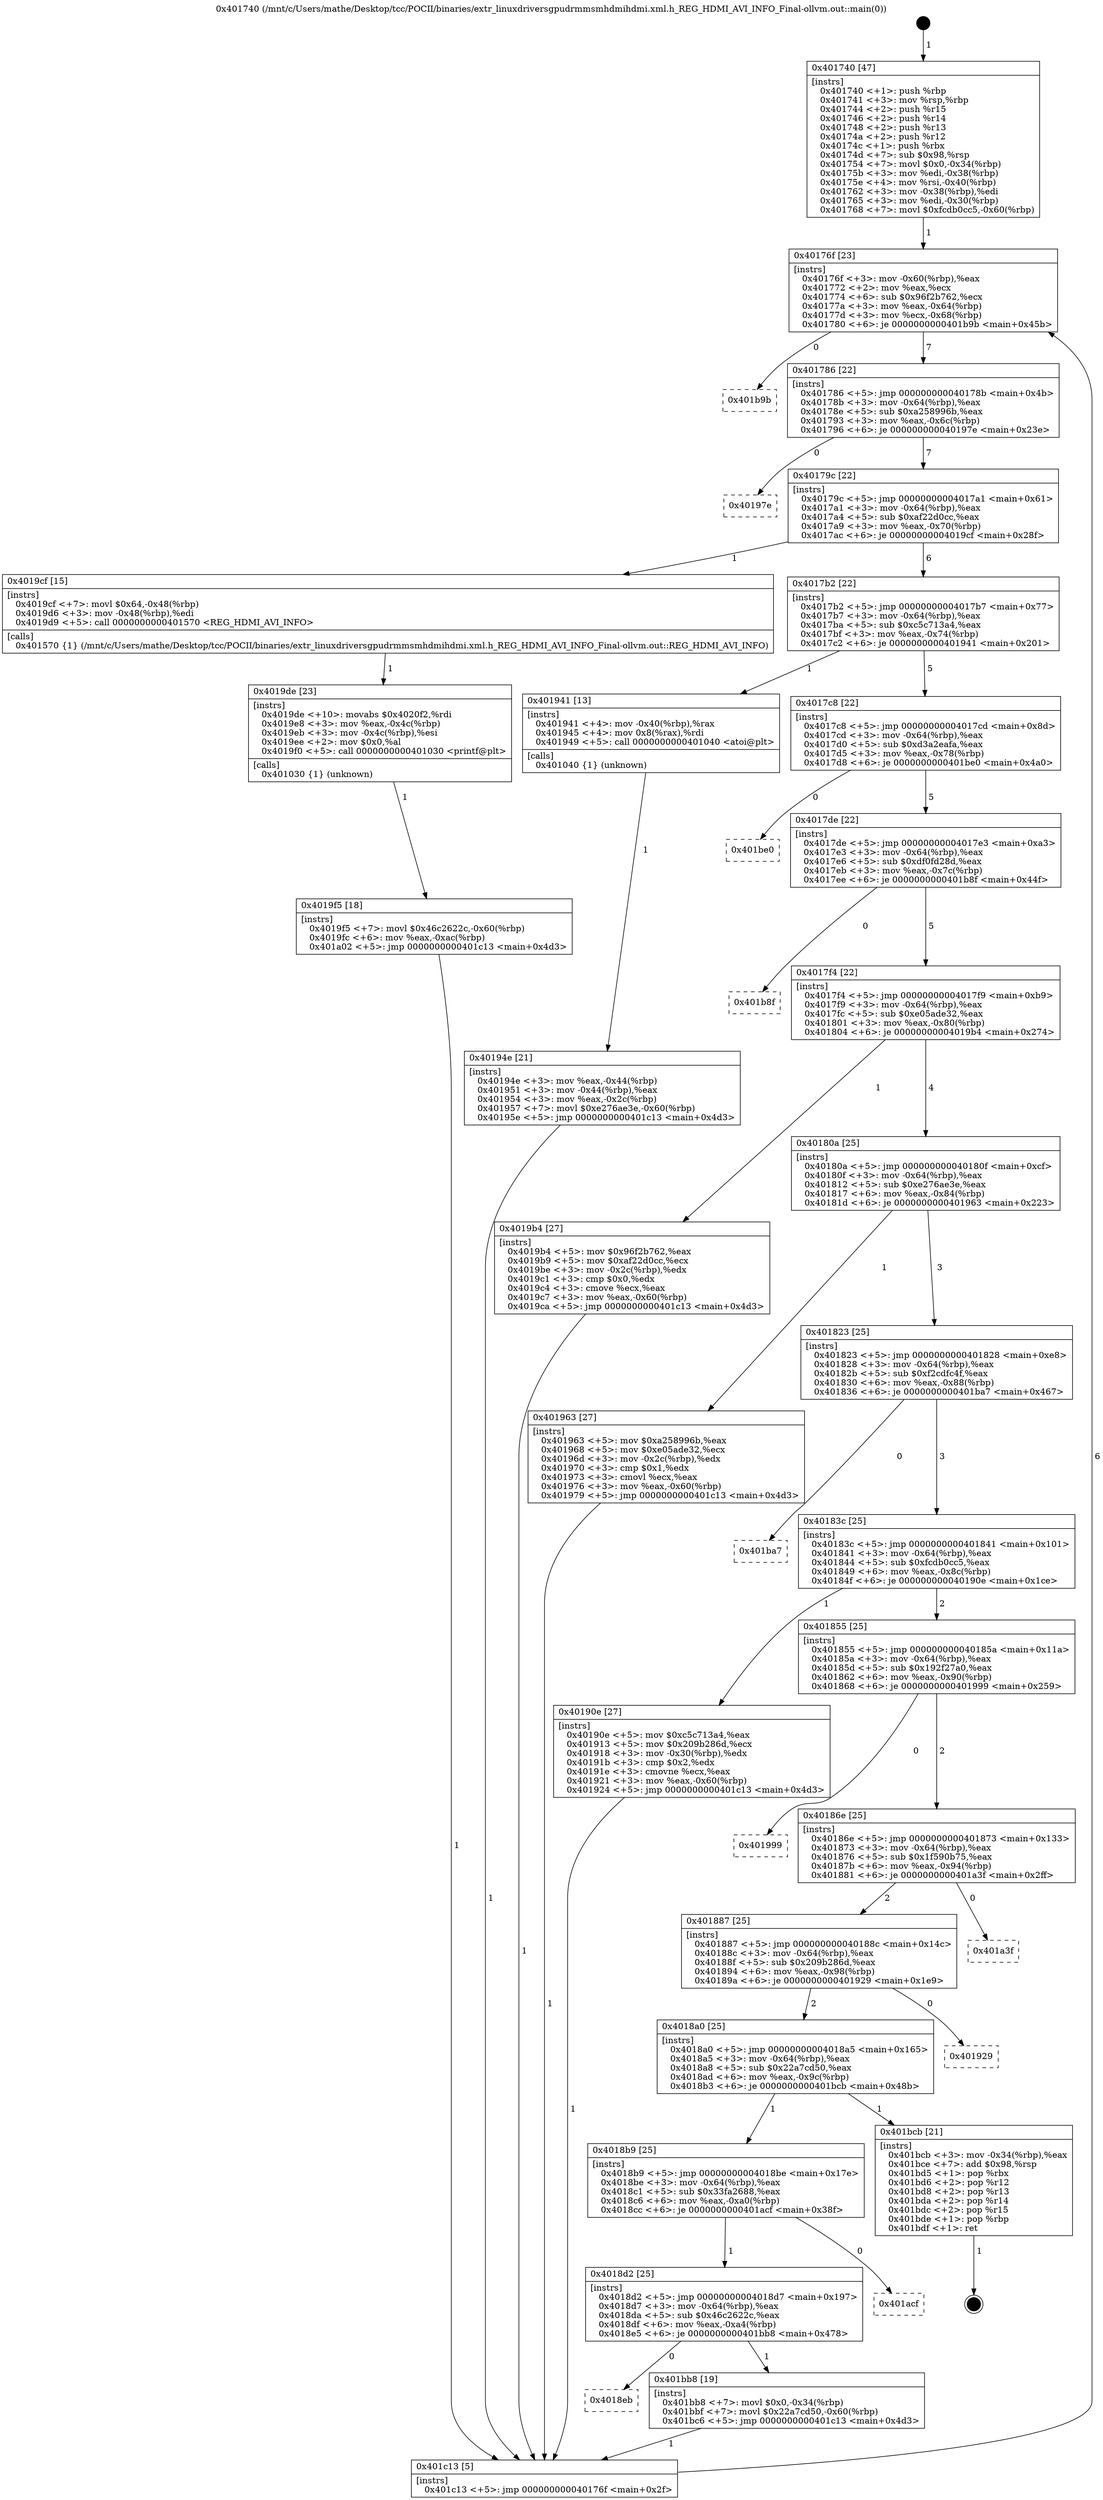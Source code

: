 digraph "0x401740" {
  label = "0x401740 (/mnt/c/Users/mathe/Desktop/tcc/POCII/binaries/extr_linuxdriversgpudrmmsmhdmihdmi.xml.h_REG_HDMI_AVI_INFO_Final-ollvm.out::main(0))"
  labelloc = "t"
  node[shape=record]

  Entry [label="",width=0.3,height=0.3,shape=circle,fillcolor=black,style=filled]
  "0x40176f" [label="{
     0x40176f [23]\l
     | [instrs]\l
     &nbsp;&nbsp;0x40176f \<+3\>: mov -0x60(%rbp),%eax\l
     &nbsp;&nbsp;0x401772 \<+2\>: mov %eax,%ecx\l
     &nbsp;&nbsp;0x401774 \<+6\>: sub $0x96f2b762,%ecx\l
     &nbsp;&nbsp;0x40177a \<+3\>: mov %eax,-0x64(%rbp)\l
     &nbsp;&nbsp;0x40177d \<+3\>: mov %ecx,-0x68(%rbp)\l
     &nbsp;&nbsp;0x401780 \<+6\>: je 0000000000401b9b \<main+0x45b\>\l
  }"]
  "0x401b9b" [label="{
     0x401b9b\l
  }", style=dashed]
  "0x401786" [label="{
     0x401786 [22]\l
     | [instrs]\l
     &nbsp;&nbsp;0x401786 \<+5\>: jmp 000000000040178b \<main+0x4b\>\l
     &nbsp;&nbsp;0x40178b \<+3\>: mov -0x64(%rbp),%eax\l
     &nbsp;&nbsp;0x40178e \<+5\>: sub $0xa258996b,%eax\l
     &nbsp;&nbsp;0x401793 \<+3\>: mov %eax,-0x6c(%rbp)\l
     &nbsp;&nbsp;0x401796 \<+6\>: je 000000000040197e \<main+0x23e\>\l
  }"]
  Exit [label="",width=0.3,height=0.3,shape=circle,fillcolor=black,style=filled,peripheries=2]
  "0x40197e" [label="{
     0x40197e\l
  }", style=dashed]
  "0x40179c" [label="{
     0x40179c [22]\l
     | [instrs]\l
     &nbsp;&nbsp;0x40179c \<+5\>: jmp 00000000004017a1 \<main+0x61\>\l
     &nbsp;&nbsp;0x4017a1 \<+3\>: mov -0x64(%rbp),%eax\l
     &nbsp;&nbsp;0x4017a4 \<+5\>: sub $0xaf22d0cc,%eax\l
     &nbsp;&nbsp;0x4017a9 \<+3\>: mov %eax,-0x70(%rbp)\l
     &nbsp;&nbsp;0x4017ac \<+6\>: je 00000000004019cf \<main+0x28f\>\l
  }"]
  "0x4018eb" [label="{
     0x4018eb\l
  }", style=dashed]
  "0x4019cf" [label="{
     0x4019cf [15]\l
     | [instrs]\l
     &nbsp;&nbsp;0x4019cf \<+7\>: movl $0x64,-0x48(%rbp)\l
     &nbsp;&nbsp;0x4019d6 \<+3\>: mov -0x48(%rbp),%edi\l
     &nbsp;&nbsp;0x4019d9 \<+5\>: call 0000000000401570 \<REG_HDMI_AVI_INFO\>\l
     | [calls]\l
     &nbsp;&nbsp;0x401570 \{1\} (/mnt/c/Users/mathe/Desktop/tcc/POCII/binaries/extr_linuxdriversgpudrmmsmhdmihdmi.xml.h_REG_HDMI_AVI_INFO_Final-ollvm.out::REG_HDMI_AVI_INFO)\l
  }"]
  "0x4017b2" [label="{
     0x4017b2 [22]\l
     | [instrs]\l
     &nbsp;&nbsp;0x4017b2 \<+5\>: jmp 00000000004017b7 \<main+0x77\>\l
     &nbsp;&nbsp;0x4017b7 \<+3\>: mov -0x64(%rbp),%eax\l
     &nbsp;&nbsp;0x4017ba \<+5\>: sub $0xc5c713a4,%eax\l
     &nbsp;&nbsp;0x4017bf \<+3\>: mov %eax,-0x74(%rbp)\l
     &nbsp;&nbsp;0x4017c2 \<+6\>: je 0000000000401941 \<main+0x201\>\l
  }"]
  "0x401bb8" [label="{
     0x401bb8 [19]\l
     | [instrs]\l
     &nbsp;&nbsp;0x401bb8 \<+7\>: movl $0x0,-0x34(%rbp)\l
     &nbsp;&nbsp;0x401bbf \<+7\>: movl $0x22a7cd50,-0x60(%rbp)\l
     &nbsp;&nbsp;0x401bc6 \<+5\>: jmp 0000000000401c13 \<main+0x4d3\>\l
  }"]
  "0x401941" [label="{
     0x401941 [13]\l
     | [instrs]\l
     &nbsp;&nbsp;0x401941 \<+4\>: mov -0x40(%rbp),%rax\l
     &nbsp;&nbsp;0x401945 \<+4\>: mov 0x8(%rax),%rdi\l
     &nbsp;&nbsp;0x401949 \<+5\>: call 0000000000401040 \<atoi@plt\>\l
     | [calls]\l
     &nbsp;&nbsp;0x401040 \{1\} (unknown)\l
  }"]
  "0x4017c8" [label="{
     0x4017c8 [22]\l
     | [instrs]\l
     &nbsp;&nbsp;0x4017c8 \<+5\>: jmp 00000000004017cd \<main+0x8d\>\l
     &nbsp;&nbsp;0x4017cd \<+3\>: mov -0x64(%rbp),%eax\l
     &nbsp;&nbsp;0x4017d0 \<+5\>: sub $0xd3a2eafa,%eax\l
     &nbsp;&nbsp;0x4017d5 \<+3\>: mov %eax,-0x78(%rbp)\l
     &nbsp;&nbsp;0x4017d8 \<+6\>: je 0000000000401be0 \<main+0x4a0\>\l
  }"]
  "0x4018d2" [label="{
     0x4018d2 [25]\l
     | [instrs]\l
     &nbsp;&nbsp;0x4018d2 \<+5\>: jmp 00000000004018d7 \<main+0x197\>\l
     &nbsp;&nbsp;0x4018d7 \<+3\>: mov -0x64(%rbp),%eax\l
     &nbsp;&nbsp;0x4018da \<+5\>: sub $0x46c2622c,%eax\l
     &nbsp;&nbsp;0x4018df \<+6\>: mov %eax,-0xa4(%rbp)\l
     &nbsp;&nbsp;0x4018e5 \<+6\>: je 0000000000401bb8 \<main+0x478\>\l
  }"]
  "0x401be0" [label="{
     0x401be0\l
  }", style=dashed]
  "0x4017de" [label="{
     0x4017de [22]\l
     | [instrs]\l
     &nbsp;&nbsp;0x4017de \<+5\>: jmp 00000000004017e3 \<main+0xa3\>\l
     &nbsp;&nbsp;0x4017e3 \<+3\>: mov -0x64(%rbp),%eax\l
     &nbsp;&nbsp;0x4017e6 \<+5\>: sub $0xdf0fd28d,%eax\l
     &nbsp;&nbsp;0x4017eb \<+3\>: mov %eax,-0x7c(%rbp)\l
     &nbsp;&nbsp;0x4017ee \<+6\>: je 0000000000401b8f \<main+0x44f\>\l
  }"]
  "0x401acf" [label="{
     0x401acf\l
  }", style=dashed]
  "0x401b8f" [label="{
     0x401b8f\l
  }", style=dashed]
  "0x4017f4" [label="{
     0x4017f4 [22]\l
     | [instrs]\l
     &nbsp;&nbsp;0x4017f4 \<+5\>: jmp 00000000004017f9 \<main+0xb9\>\l
     &nbsp;&nbsp;0x4017f9 \<+3\>: mov -0x64(%rbp),%eax\l
     &nbsp;&nbsp;0x4017fc \<+5\>: sub $0xe05ade32,%eax\l
     &nbsp;&nbsp;0x401801 \<+3\>: mov %eax,-0x80(%rbp)\l
     &nbsp;&nbsp;0x401804 \<+6\>: je 00000000004019b4 \<main+0x274\>\l
  }"]
  "0x4018b9" [label="{
     0x4018b9 [25]\l
     | [instrs]\l
     &nbsp;&nbsp;0x4018b9 \<+5\>: jmp 00000000004018be \<main+0x17e\>\l
     &nbsp;&nbsp;0x4018be \<+3\>: mov -0x64(%rbp),%eax\l
     &nbsp;&nbsp;0x4018c1 \<+5\>: sub $0x33fa2688,%eax\l
     &nbsp;&nbsp;0x4018c6 \<+6\>: mov %eax,-0xa0(%rbp)\l
     &nbsp;&nbsp;0x4018cc \<+6\>: je 0000000000401acf \<main+0x38f\>\l
  }"]
  "0x4019b4" [label="{
     0x4019b4 [27]\l
     | [instrs]\l
     &nbsp;&nbsp;0x4019b4 \<+5\>: mov $0x96f2b762,%eax\l
     &nbsp;&nbsp;0x4019b9 \<+5\>: mov $0xaf22d0cc,%ecx\l
     &nbsp;&nbsp;0x4019be \<+3\>: mov -0x2c(%rbp),%edx\l
     &nbsp;&nbsp;0x4019c1 \<+3\>: cmp $0x0,%edx\l
     &nbsp;&nbsp;0x4019c4 \<+3\>: cmove %ecx,%eax\l
     &nbsp;&nbsp;0x4019c7 \<+3\>: mov %eax,-0x60(%rbp)\l
     &nbsp;&nbsp;0x4019ca \<+5\>: jmp 0000000000401c13 \<main+0x4d3\>\l
  }"]
  "0x40180a" [label="{
     0x40180a [25]\l
     | [instrs]\l
     &nbsp;&nbsp;0x40180a \<+5\>: jmp 000000000040180f \<main+0xcf\>\l
     &nbsp;&nbsp;0x40180f \<+3\>: mov -0x64(%rbp),%eax\l
     &nbsp;&nbsp;0x401812 \<+5\>: sub $0xe276ae3e,%eax\l
     &nbsp;&nbsp;0x401817 \<+6\>: mov %eax,-0x84(%rbp)\l
     &nbsp;&nbsp;0x40181d \<+6\>: je 0000000000401963 \<main+0x223\>\l
  }"]
  "0x401bcb" [label="{
     0x401bcb [21]\l
     | [instrs]\l
     &nbsp;&nbsp;0x401bcb \<+3\>: mov -0x34(%rbp),%eax\l
     &nbsp;&nbsp;0x401bce \<+7\>: add $0x98,%rsp\l
     &nbsp;&nbsp;0x401bd5 \<+1\>: pop %rbx\l
     &nbsp;&nbsp;0x401bd6 \<+2\>: pop %r12\l
     &nbsp;&nbsp;0x401bd8 \<+2\>: pop %r13\l
     &nbsp;&nbsp;0x401bda \<+2\>: pop %r14\l
     &nbsp;&nbsp;0x401bdc \<+2\>: pop %r15\l
     &nbsp;&nbsp;0x401bde \<+1\>: pop %rbp\l
     &nbsp;&nbsp;0x401bdf \<+1\>: ret\l
  }"]
  "0x401963" [label="{
     0x401963 [27]\l
     | [instrs]\l
     &nbsp;&nbsp;0x401963 \<+5\>: mov $0xa258996b,%eax\l
     &nbsp;&nbsp;0x401968 \<+5\>: mov $0xe05ade32,%ecx\l
     &nbsp;&nbsp;0x40196d \<+3\>: mov -0x2c(%rbp),%edx\l
     &nbsp;&nbsp;0x401970 \<+3\>: cmp $0x1,%edx\l
     &nbsp;&nbsp;0x401973 \<+3\>: cmovl %ecx,%eax\l
     &nbsp;&nbsp;0x401976 \<+3\>: mov %eax,-0x60(%rbp)\l
     &nbsp;&nbsp;0x401979 \<+5\>: jmp 0000000000401c13 \<main+0x4d3\>\l
  }"]
  "0x401823" [label="{
     0x401823 [25]\l
     | [instrs]\l
     &nbsp;&nbsp;0x401823 \<+5\>: jmp 0000000000401828 \<main+0xe8\>\l
     &nbsp;&nbsp;0x401828 \<+3\>: mov -0x64(%rbp),%eax\l
     &nbsp;&nbsp;0x40182b \<+5\>: sub $0xf2cdfc4f,%eax\l
     &nbsp;&nbsp;0x401830 \<+6\>: mov %eax,-0x88(%rbp)\l
     &nbsp;&nbsp;0x401836 \<+6\>: je 0000000000401ba7 \<main+0x467\>\l
  }"]
  "0x4018a0" [label="{
     0x4018a0 [25]\l
     | [instrs]\l
     &nbsp;&nbsp;0x4018a0 \<+5\>: jmp 00000000004018a5 \<main+0x165\>\l
     &nbsp;&nbsp;0x4018a5 \<+3\>: mov -0x64(%rbp),%eax\l
     &nbsp;&nbsp;0x4018a8 \<+5\>: sub $0x22a7cd50,%eax\l
     &nbsp;&nbsp;0x4018ad \<+6\>: mov %eax,-0x9c(%rbp)\l
     &nbsp;&nbsp;0x4018b3 \<+6\>: je 0000000000401bcb \<main+0x48b\>\l
  }"]
  "0x401ba7" [label="{
     0x401ba7\l
  }", style=dashed]
  "0x40183c" [label="{
     0x40183c [25]\l
     | [instrs]\l
     &nbsp;&nbsp;0x40183c \<+5\>: jmp 0000000000401841 \<main+0x101\>\l
     &nbsp;&nbsp;0x401841 \<+3\>: mov -0x64(%rbp),%eax\l
     &nbsp;&nbsp;0x401844 \<+5\>: sub $0xfcdb0cc5,%eax\l
     &nbsp;&nbsp;0x401849 \<+6\>: mov %eax,-0x8c(%rbp)\l
     &nbsp;&nbsp;0x40184f \<+6\>: je 000000000040190e \<main+0x1ce\>\l
  }"]
  "0x401929" [label="{
     0x401929\l
  }", style=dashed]
  "0x40190e" [label="{
     0x40190e [27]\l
     | [instrs]\l
     &nbsp;&nbsp;0x40190e \<+5\>: mov $0xc5c713a4,%eax\l
     &nbsp;&nbsp;0x401913 \<+5\>: mov $0x209b286d,%ecx\l
     &nbsp;&nbsp;0x401918 \<+3\>: mov -0x30(%rbp),%edx\l
     &nbsp;&nbsp;0x40191b \<+3\>: cmp $0x2,%edx\l
     &nbsp;&nbsp;0x40191e \<+3\>: cmovne %ecx,%eax\l
     &nbsp;&nbsp;0x401921 \<+3\>: mov %eax,-0x60(%rbp)\l
     &nbsp;&nbsp;0x401924 \<+5\>: jmp 0000000000401c13 \<main+0x4d3\>\l
  }"]
  "0x401855" [label="{
     0x401855 [25]\l
     | [instrs]\l
     &nbsp;&nbsp;0x401855 \<+5\>: jmp 000000000040185a \<main+0x11a\>\l
     &nbsp;&nbsp;0x40185a \<+3\>: mov -0x64(%rbp),%eax\l
     &nbsp;&nbsp;0x40185d \<+5\>: sub $0x192f27a0,%eax\l
     &nbsp;&nbsp;0x401862 \<+6\>: mov %eax,-0x90(%rbp)\l
     &nbsp;&nbsp;0x401868 \<+6\>: je 0000000000401999 \<main+0x259\>\l
  }"]
  "0x401c13" [label="{
     0x401c13 [5]\l
     | [instrs]\l
     &nbsp;&nbsp;0x401c13 \<+5\>: jmp 000000000040176f \<main+0x2f\>\l
  }"]
  "0x401740" [label="{
     0x401740 [47]\l
     | [instrs]\l
     &nbsp;&nbsp;0x401740 \<+1\>: push %rbp\l
     &nbsp;&nbsp;0x401741 \<+3\>: mov %rsp,%rbp\l
     &nbsp;&nbsp;0x401744 \<+2\>: push %r15\l
     &nbsp;&nbsp;0x401746 \<+2\>: push %r14\l
     &nbsp;&nbsp;0x401748 \<+2\>: push %r13\l
     &nbsp;&nbsp;0x40174a \<+2\>: push %r12\l
     &nbsp;&nbsp;0x40174c \<+1\>: push %rbx\l
     &nbsp;&nbsp;0x40174d \<+7\>: sub $0x98,%rsp\l
     &nbsp;&nbsp;0x401754 \<+7\>: movl $0x0,-0x34(%rbp)\l
     &nbsp;&nbsp;0x40175b \<+3\>: mov %edi,-0x38(%rbp)\l
     &nbsp;&nbsp;0x40175e \<+4\>: mov %rsi,-0x40(%rbp)\l
     &nbsp;&nbsp;0x401762 \<+3\>: mov -0x38(%rbp),%edi\l
     &nbsp;&nbsp;0x401765 \<+3\>: mov %edi,-0x30(%rbp)\l
     &nbsp;&nbsp;0x401768 \<+7\>: movl $0xfcdb0cc5,-0x60(%rbp)\l
  }"]
  "0x40194e" [label="{
     0x40194e [21]\l
     | [instrs]\l
     &nbsp;&nbsp;0x40194e \<+3\>: mov %eax,-0x44(%rbp)\l
     &nbsp;&nbsp;0x401951 \<+3\>: mov -0x44(%rbp),%eax\l
     &nbsp;&nbsp;0x401954 \<+3\>: mov %eax,-0x2c(%rbp)\l
     &nbsp;&nbsp;0x401957 \<+7\>: movl $0xe276ae3e,-0x60(%rbp)\l
     &nbsp;&nbsp;0x40195e \<+5\>: jmp 0000000000401c13 \<main+0x4d3\>\l
  }"]
  "0x4019de" [label="{
     0x4019de [23]\l
     | [instrs]\l
     &nbsp;&nbsp;0x4019de \<+10\>: movabs $0x4020f2,%rdi\l
     &nbsp;&nbsp;0x4019e8 \<+3\>: mov %eax,-0x4c(%rbp)\l
     &nbsp;&nbsp;0x4019eb \<+3\>: mov -0x4c(%rbp),%esi\l
     &nbsp;&nbsp;0x4019ee \<+2\>: mov $0x0,%al\l
     &nbsp;&nbsp;0x4019f0 \<+5\>: call 0000000000401030 \<printf@plt\>\l
     | [calls]\l
     &nbsp;&nbsp;0x401030 \{1\} (unknown)\l
  }"]
  "0x4019f5" [label="{
     0x4019f5 [18]\l
     | [instrs]\l
     &nbsp;&nbsp;0x4019f5 \<+7\>: movl $0x46c2622c,-0x60(%rbp)\l
     &nbsp;&nbsp;0x4019fc \<+6\>: mov %eax,-0xac(%rbp)\l
     &nbsp;&nbsp;0x401a02 \<+5\>: jmp 0000000000401c13 \<main+0x4d3\>\l
  }"]
  "0x401887" [label="{
     0x401887 [25]\l
     | [instrs]\l
     &nbsp;&nbsp;0x401887 \<+5\>: jmp 000000000040188c \<main+0x14c\>\l
     &nbsp;&nbsp;0x40188c \<+3\>: mov -0x64(%rbp),%eax\l
     &nbsp;&nbsp;0x40188f \<+5\>: sub $0x209b286d,%eax\l
     &nbsp;&nbsp;0x401894 \<+6\>: mov %eax,-0x98(%rbp)\l
     &nbsp;&nbsp;0x40189a \<+6\>: je 0000000000401929 \<main+0x1e9\>\l
  }"]
  "0x401999" [label="{
     0x401999\l
  }", style=dashed]
  "0x40186e" [label="{
     0x40186e [25]\l
     | [instrs]\l
     &nbsp;&nbsp;0x40186e \<+5\>: jmp 0000000000401873 \<main+0x133\>\l
     &nbsp;&nbsp;0x401873 \<+3\>: mov -0x64(%rbp),%eax\l
     &nbsp;&nbsp;0x401876 \<+5\>: sub $0x1f590b75,%eax\l
     &nbsp;&nbsp;0x40187b \<+6\>: mov %eax,-0x94(%rbp)\l
     &nbsp;&nbsp;0x401881 \<+6\>: je 0000000000401a3f \<main+0x2ff\>\l
  }"]
  "0x401a3f" [label="{
     0x401a3f\l
  }", style=dashed]
  Entry -> "0x401740" [label=" 1"]
  "0x40176f" -> "0x401b9b" [label=" 0"]
  "0x40176f" -> "0x401786" [label=" 7"]
  "0x401bcb" -> Exit [label=" 1"]
  "0x401786" -> "0x40197e" [label=" 0"]
  "0x401786" -> "0x40179c" [label=" 7"]
  "0x401bb8" -> "0x401c13" [label=" 1"]
  "0x40179c" -> "0x4019cf" [label=" 1"]
  "0x40179c" -> "0x4017b2" [label=" 6"]
  "0x4018d2" -> "0x4018eb" [label=" 0"]
  "0x4017b2" -> "0x401941" [label=" 1"]
  "0x4017b2" -> "0x4017c8" [label=" 5"]
  "0x4018d2" -> "0x401bb8" [label=" 1"]
  "0x4017c8" -> "0x401be0" [label=" 0"]
  "0x4017c8" -> "0x4017de" [label=" 5"]
  "0x4018b9" -> "0x4018d2" [label=" 1"]
  "0x4017de" -> "0x401b8f" [label=" 0"]
  "0x4017de" -> "0x4017f4" [label=" 5"]
  "0x4018b9" -> "0x401acf" [label=" 0"]
  "0x4017f4" -> "0x4019b4" [label=" 1"]
  "0x4017f4" -> "0x40180a" [label=" 4"]
  "0x4018a0" -> "0x4018b9" [label=" 1"]
  "0x40180a" -> "0x401963" [label=" 1"]
  "0x40180a" -> "0x401823" [label=" 3"]
  "0x4018a0" -> "0x401bcb" [label=" 1"]
  "0x401823" -> "0x401ba7" [label=" 0"]
  "0x401823" -> "0x40183c" [label=" 3"]
  "0x401887" -> "0x4018a0" [label=" 2"]
  "0x40183c" -> "0x40190e" [label=" 1"]
  "0x40183c" -> "0x401855" [label=" 2"]
  "0x40190e" -> "0x401c13" [label=" 1"]
  "0x401740" -> "0x40176f" [label=" 1"]
  "0x401c13" -> "0x40176f" [label=" 6"]
  "0x401941" -> "0x40194e" [label=" 1"]
  "0x40194e" -> "0x401c13" [label=" 1"]
  "0x401963" -> "0x401c13" [label=" 1"]
  "0x4019b4" -> "0x401c13" [label=" 1"]
  "0x4019cf" -> "0x4019de" [label=" 1"]
  "0x4019de" -> "0x4019f5" [label=" 1"]
  "0x4019f5" -> "0x401c13" [label=" 1"]
  "0x401887" -> "0x401929" [label=" 0"]
  "0x401855" -> "0x401999" [label=" 0"]
  "0x401855" -> "0x40186e" [label=" 2"]
  "0x40186e" -> "0x401887" [label=" 2"]
  "0x40186e" -> "0x401a3f" [label=" 0"]
}

